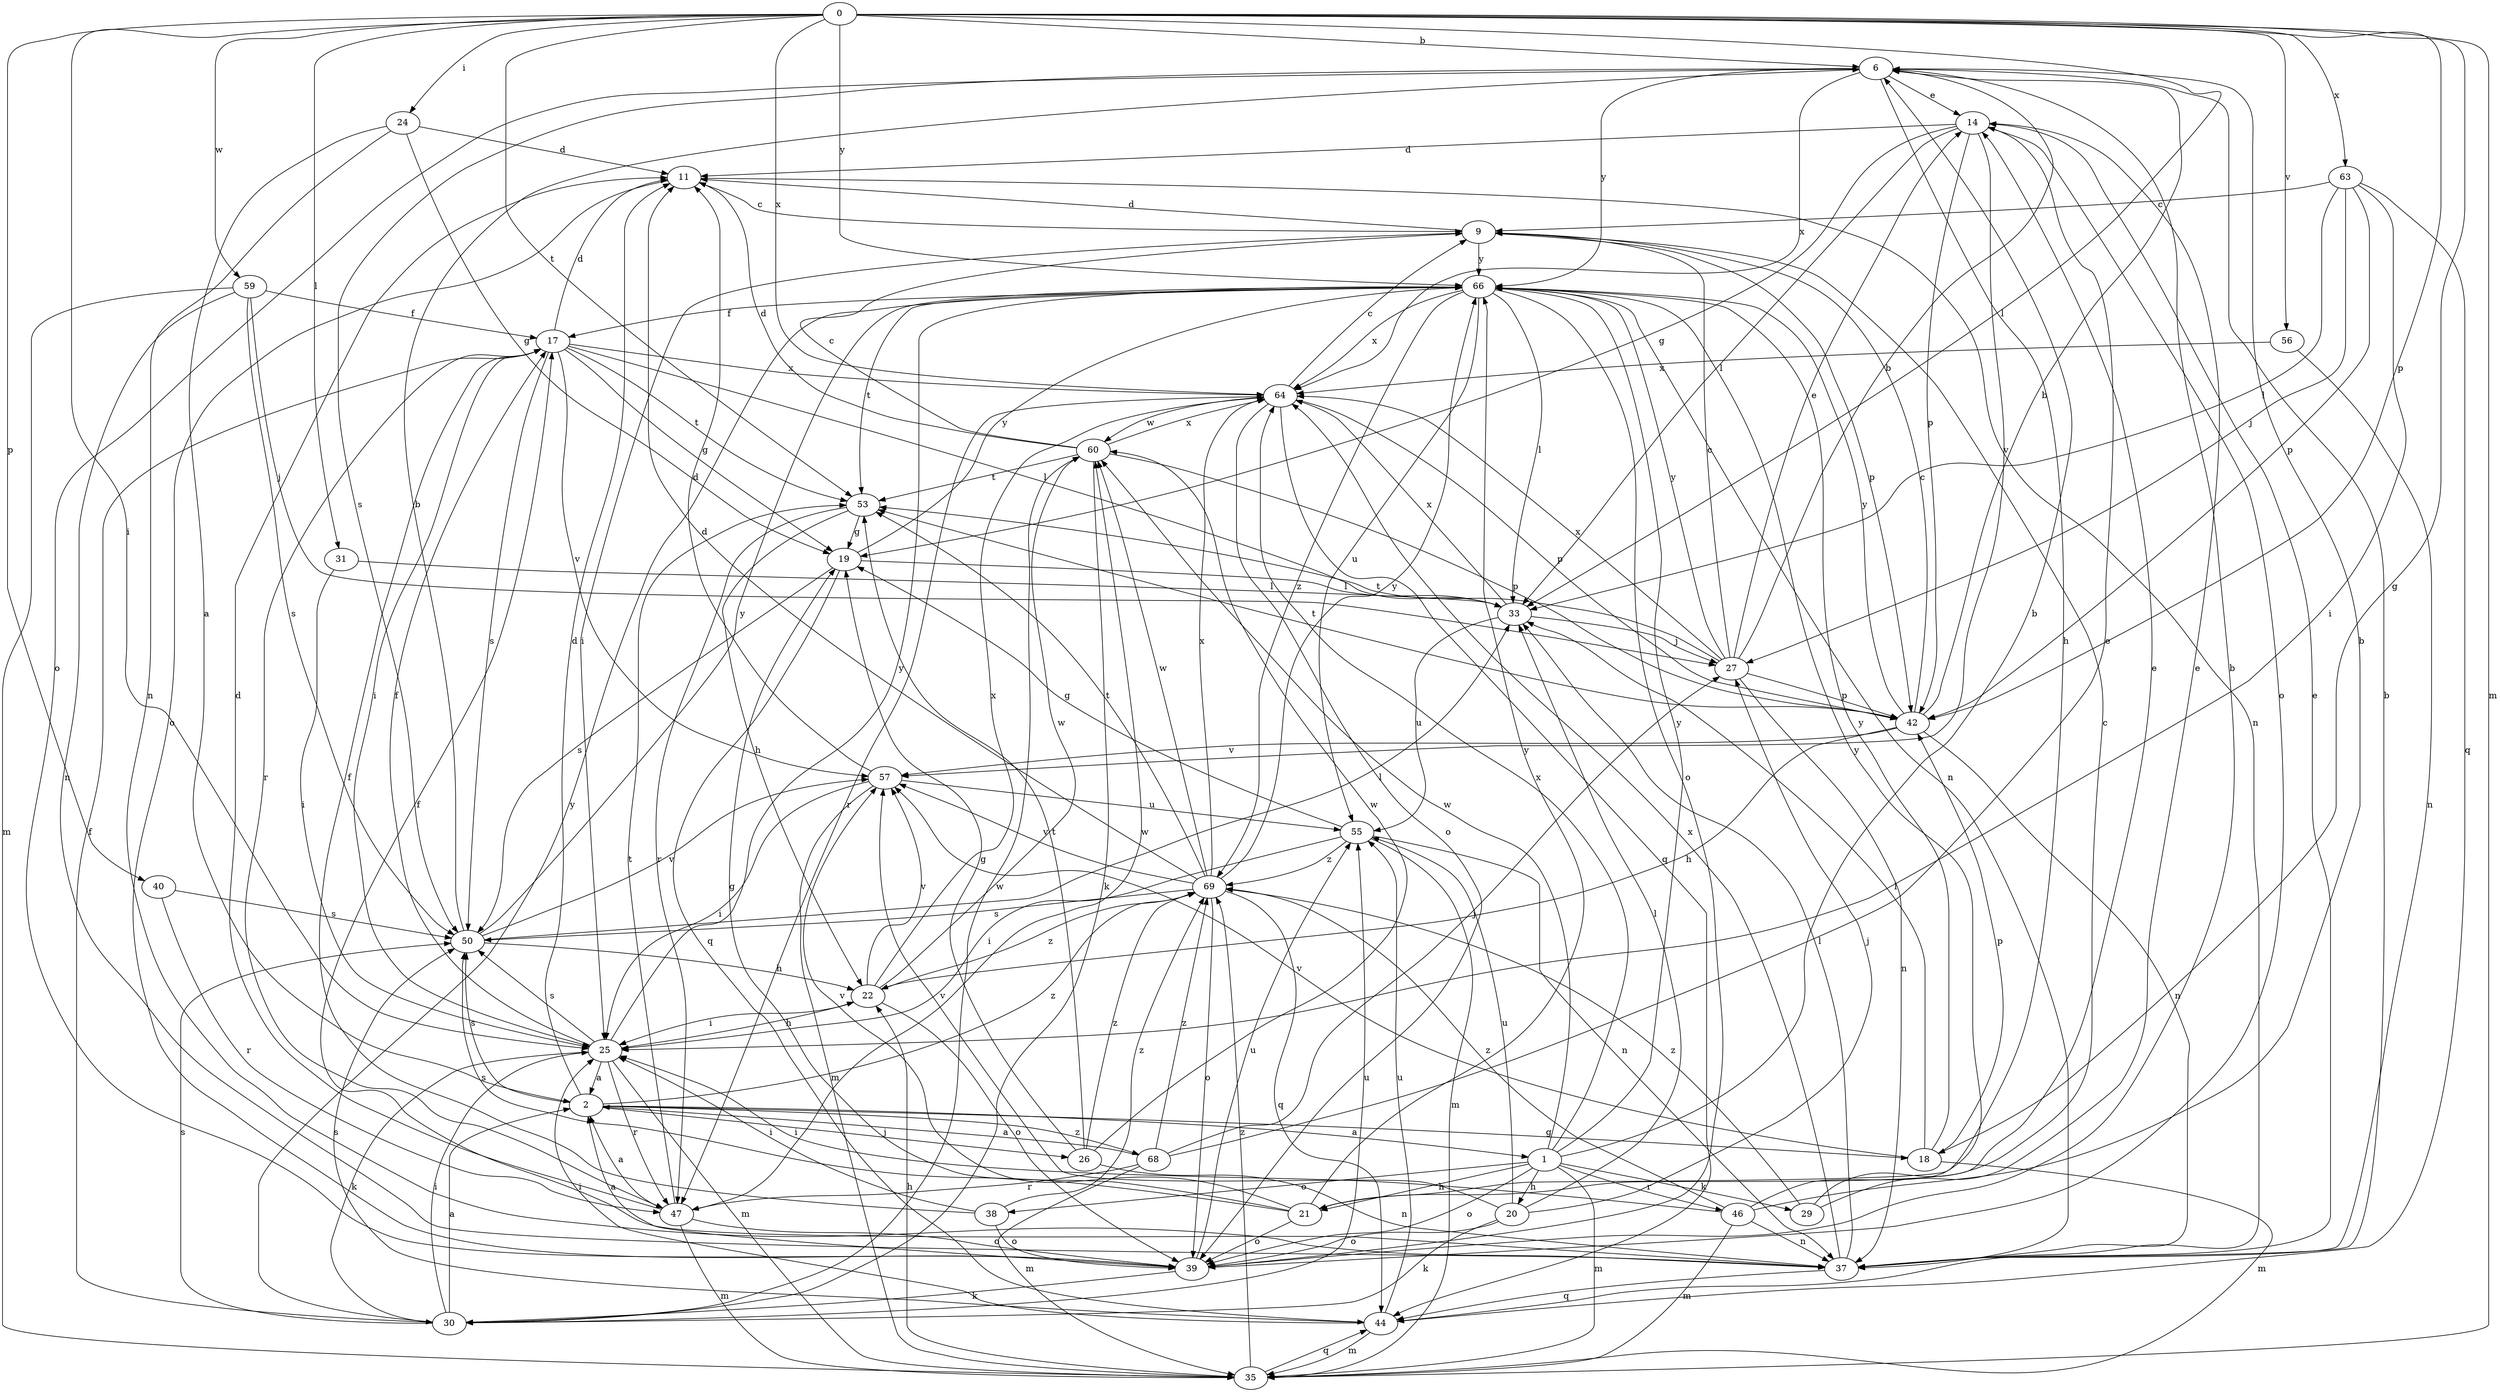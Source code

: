 strict digraph  {
0;
1;
2;
6;
9;
11;
14;
17;
18;
19;
20;
21;
22;
24;
25;
26;
27;
29;
30;
31;
33;
35;
37;
38;
39;
40;
42;
44;
46;
47;
50;
53;
55;
56;
57;
59;
60;
63;
64;
66;
68;
69;
0 -> 6  [label=b];
0 -> 18  [label=g];
0 -> 24  [label=i];
0 -> 25  [label=i];
0 -> 31  [label=l];
0 -> 33  [label=l];
0 -> 35  [label=m];
0 -> 40  [label=p];
0 -> 42  [label=p];
0 -> 53  [label=t];
0 -> 56  [label=v];
0 -> 59  [label=w];
0 -> 63  [label=x];
0 -> 64  [label=x];
0 -> 66  [label=y];
1 -> 6  [label=b];
1 -> 20  [label=h];
1 -> 21  [label=h];
1 -> 29  [label=k];
1 -> 35  [label=m];
1 -> 38  [label=o];
1 -> 39  [label=o];
1 -> 46  [label=r];
1 -> 60  [label=w];
1 -> 64  [label=x];
1 -> 66  [label=y];
2 -> 1  [label=a];
2 -> 11  [label=d];
2 -> 18  [label=g];
2 -> 26  [label=j];
2 -> 50  [label=s];
2 -> 68  [label=z];
2 -> 69  [label=z];
6 -> 14  [label=e];
6 -> 21  [label=h];
6 -> 39  [label=o];
6 -> 50  [label=s];
6 -> 64  [label=x];
6 -> 66  [label=y];
9 -> 11  [label=d];
9 -> 25  [label=i];
9 -> 42  [label=p];
9 -> 66  [label=y];
11 -> 9  [label=c];
11 -> 37  [label=n];
11 -> 39  [label=o];
14 -> 11  [label=d];
14 -> 19  [label=g];
14 -> 33  [label=l];
14 -> 39  [label=o];
14 -> 42  [label=p];
14 -> 57  [label=v];
17 -> 11  [label=d];
17 -> 19  [label=g];
17 -> 25  [label=i];
17 -> 33  [label=l];
17 -> 47  [label=r];
17 -> 50  [label=s];
17 -> 53  [label=t];
17 -> 57  [label=v];
17 -> 64  [label=x];
18 -> 33  [label=l];
18 -> 35  [label=m];
18 -> 42  [label=p];
18 -> 57  [label=v];
18 -> 66  [label=y];
19 -> 33  [label=l];
19 -> 44  [label=q];
19 -> 50  [label=s];
19 -> 66  [label=y];
20 -> 27  [label=j];
20 -> 30  [label=k];
20 -> 33  [label=l];
20 -> 39  [label=o];
20 -> 55  [label=u];
20 -> 57  [label=v];
21 -> 14  [label=e];
21 -> 19  [label=g];
21 -> 39  [label=o];
21 -> 50  [label=s];
21 -> 57  [label=v];
21 -> 66  [label=y];
22 -> 25  [label=i];
22 -> 39  [label=o];
22 -> 57  [label=v];
22 -> 60  [label=w];
22 -> 64  [label=x];
22 -> 69  [label=z];
24 -> 2  [label=a];
24 -> 11  [label=d];
24 -> 19  [label=g];
24 -> 37  [label=n];
25 -> 2  [label=a];
25 -> 17  [label=f];
25 -> 22  [label=h];
25 -> 30  [label=k];
25 -> 35  [label=m];
25 -> 47  [label=r];
25 -> 50  [label=s];
25 -> 66  [label=y];
26 -> 19  [label=g];
26 -> 37  [label=n];
26 -> 53  [label=t];
26 -> 60  [label=w];
26 -> 69  [label=z];
27 -> 6  [label=b];
27 -> 9  [label=c];
27 -> 14  [label=e];
27 -> 37  [label=n];
27 -> 42  [label=p];
27 -> 53  [label=t];
27 -> 64  [label=x];
27 -> 66  [label=y];
29 -> 9  [label=c];
29 -> 14  [label=e];
29 -> 69  [label=z];
30 -> 2  [label=a];
30 -> 17  [label=f];
30 -> 25  [label=i];
30 -> 50  [label=s];
30 -> 55  [label=u];
30 -> 60  [label=w];
30 -> 66  [label=y];
31 -> 25  [label=i];
31 -> 33  [label=l];
33 -> 27  [label=j];
33 -> 55  [label=u];
33 -> 64  [label=x];
35 -> 22  [label=h];
35 -> 44  [label=q];
35 -> 69  [label=z];
37 -> 14  [label=e];
37 -> 17  [label=f];
37 -> 33  [label=l];
37 -> 44  [label=q];
37 -> 64  [label=x];
38 -> 17  [label=f];
38 -> 25  [label=i];
38 -> 39  [label=o];
38 -> 69  [label=z];
39 -> 2  [label=a];
39 -> 6  [label=b];
39 -> 30  [label=k];
39 -> 55  [label=u];
40 -> 47  [label=r];
40 -> 50  [label=s];
42 -> 6  [label=b];
42 -> 9  [label=c];
42 -> 22  [label=h];
42 -> 37  [label=n];
42 -> 53  [label=t];
42 -> 57  [label=v];
42 -> 66  [label=y];
44 -> 6  [label=b];
44 -> 25  [label=i];
44 -> 35  [label=m];
44 -> 50  [label=s];
44 -> 55  [label=u];
46 -> 6  [label=b];
46 -> 25  [label=i];
46 -> 35  [label=m];
46 -> 37  [label=n];
46 -> 66  [label=y];
46 -> 69  [label=z];
47 -> 2  [label=a];
47 -> 11  [label=d];
47 -> 35  [label=m];
47 -> 39  [label=o];
47 -> 53  [label=t];
47 -> 60  [label=w];
50 -> 6  [label=b];
50 -> 22  [label=h];
50 -> 33  [label=l];
50 -> 57  [label=v];
50 -> 66  [label=y];
53 -> 19  [label=g];
53 -> 22  [label=h];
53 -> 47  [label=r];
55 -> 19  [label=g];
55 -> 25  [label=i];
55 -> 35  [label=m];
55 -> 37  [label=n];
55 -> 69  [label=z];
56 -> 37  [label=n];
56 -> 64  [label=x];
57 -> 11  [label=d];
57 -> 25  [label=i];
57 -> 35  [label=m];
57 -> 55  [label=u];
59 -> 17  [label=f];
59 -> 27  [label=j];
59 -> 35  [label=m];
59 -> 37  [label=n];
59 -> 50  [label=s];
60 -> 9  [label=c];
60 -> 11  [label=d];
60 -> 30  [label=k];
60 -> 42  [label=p];
60 -> 53  [label=t];
60 -> 64  [label=x];
63 -> 9  [label=c];
63 -> 25  [label=i];
63 -> 27  [label=j];
63 -> 33  [label=l];
63 -> 42  [label=p];
63 -> 44  [label=q];
64 -> 9  [label=c];
64 -> 39  [label=o];
64 -> 42  [label=p];
64 -> 44  [label=q];
64 -> 47  [label=r];
64 -> 60  [label=w];
66 -> 17  [label=f];
66 -> 33  [label=l];
66 -> 37  [label=n];
66 -> 39  [label=o];
66 -> 53  [label=t];
66 -> 55  [label=u];
66 -> 64  [label=x];
66 -> 69  [label=z];
68 -> 2  [label=a];
68 -> 14  [label=e];
68 -> 27  [label=j];
68 -> 35  [label=m];
68 -> 47  [label=r];
68 -> 69  [label=z];
69 -> 11  [label=d];
69 -> 39  [label=o];
69 -> 44  [label=q];
69 -> 50  [label=s];
69 -> 53  [label=t];
69 -> 57  [label=v];
69 -> 60  [label=w];
69 -> 64  [label=x];
69 -> 66  [label=y];
}
